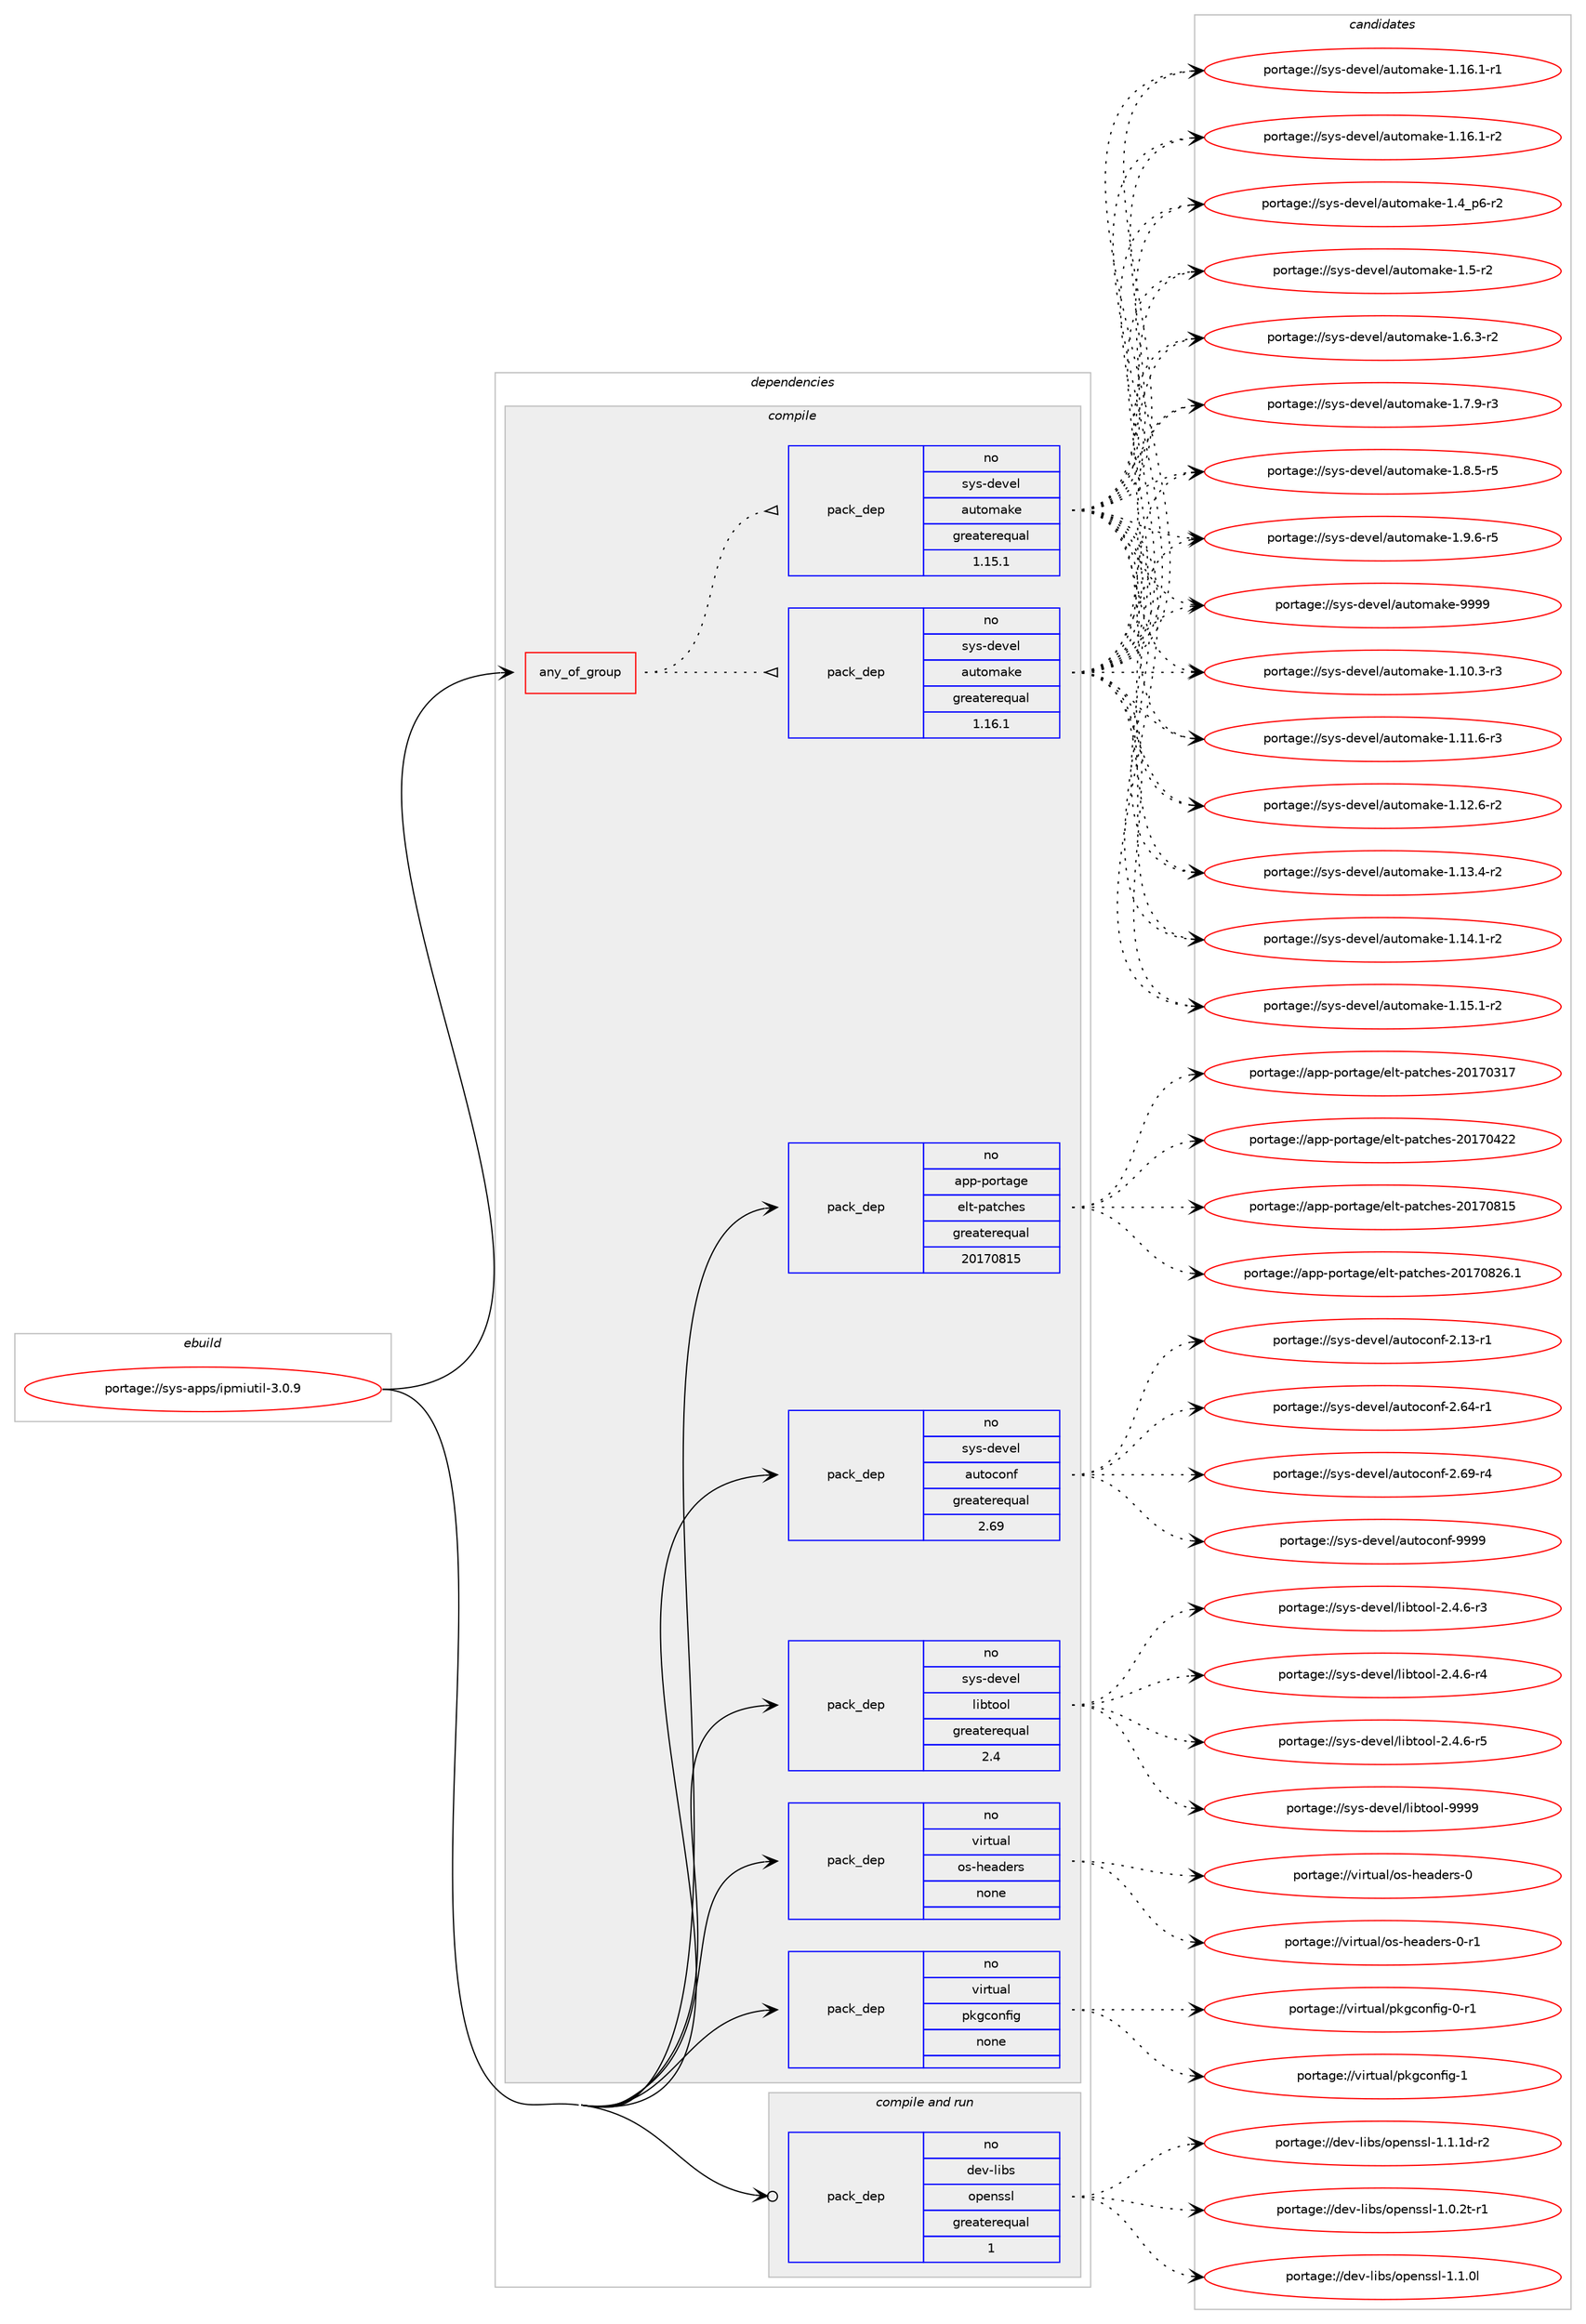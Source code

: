 digraph prolog {

# *************
# Graph options
# *************

newrank=true;
concentrate=true;
compound=true;
graph [rankdir=LR,fontname=Helvetica,fontsize=10,ranksep=1.5];#, ranksep=2.5, nodesep=0.2];
edge  [arrowhead=vee];
node  [fontname=Helvetica,fontsize=10];

# **********
# The ebuild
# **********

subgraph cluster_leftcol {
color=gray;
rank=same;
label=<<i>ebuild</i>>;
id [label="portage://sys-apps/ipmiutil-3.0.9", color=red, width=4, href="../sys-apps/ipmiutil-3.0.9.svg"];
}

# ****************
# The dependencies
# ****************

subgraph cluster_midcol {
color=gray;
label=<<i>dependencies</i>>;
subgraph cluster_compile {
fillcolor="#eeeeee";
style=filled;
label=<<i>compile</i>>;
subgraph any6616 {
dependency408775 [label=<<TABLE BORDER="0" CELLBORDER="1" CELLSPACING="0" CELLPADDING="4"><TR><TD CELLPADDING="10">any_of_group</TD></TR></TABLE>>, shape=none, color=red];subgraph pack302570 {
dependency408776 [label=<<TABLE BORDER="0" CELLBORDER="1" CELLSPACING="0" CELLPADDING="4" WIDTH="220"><TR><TD ROWSPAN="6" CELLPADDING="30">pack_dep</TD></TR><TR><TD WIDTH="110">no</TD></TR><TR><TD>sys-devel</TD></TR><TR><TD>automake</TD></TR><TR><TD>greaterequal</TD></TR><TR><TD>1.16.1</TD></TR></TABLE>>, shape=none, color=blue];
}
dependency408775:e -> dependency408776:w [weight=20,style="dotted",arrowhead="oinv"];
subgraph pack302571 {
dependency408777 [label=<<TABLE BORDER="0" CELLBORDER="1" CELLSPACING="0" CELLPADDING="4" WIDTH="220"><TR><TD ROWSPAN="6" CELLPADDING="30">pack_dep</TD></TR><TR><TD WIDTH="110">no</TD></TR><TR><TD>sys-devel</TD></TR><TR><TD>automake</TD></TR><TR><TD>greaterequal</TD></TR><TR><TD>1.15.1</TD></TR></TABLE>>, shape=none, color=blue];
}
dependency408775:e -> dependency408777:w [weight=20,style="dotted",arrowhead="oinv"];
}
id:e -> dependency408775:w [weight=20,style="solid",arrowhead="vee"];
subgraph pack302572 {
dependency408778 [label=<<TABLE BORDER="0" CELLBORDER="1" CELLSPACING="0" CELLPADDING="4" WIDTH="220"><TR><TD ROWSPAN="6" CELLPADDING="30">pack_dep</TD></TR><TR><TD WIDTH="110">no</TD></TR><TR><TD>app-portage</TD></TR><TR><TD>elt-patches</TD></TR><TR><TD>greaterequal</TD></TR><TR><TD>20170815</TD></TR></TABLE>>, shape=none, color=blue];
}
id:e -> dependency408778:w [weight=20,style="solid",arrowhead="vee"];
subgraph pack302573 {
dependency408779 [label=<<TABLE BORDER="0" CELLBORDER="1" CELLSPACING="0" CELLPADDING="4" WIDTH="220"><TR><TD ROWSPAN="6" CELLPADDING="30">pack_dep</TD></TR><TR><TD WIDTH="110">no</TD></TR><TR><TD>sys-devel</TD></TR><TR><TD>autoconf</TD></TR><TR><TD>greaterequal</TD></TR><TR><TD>2.69</TD></TR></TABLE>>, shape=none, color=blue];
}
id:e -> dependency408779:w [weight=20,style="solid",arrowhead="vee"];
subgraph pack302574 {
dependency408780 [label=<<TABLE BORDER="0" CELLBORDER="1" CELLSPACING="0" CELLPADDING="4" WIDTH="220"><TR><TD ROWSPAN="6" CELLPADDING="30">pack_dep</TD></TR><TR><TD WIDTH="110">no</TD></TR><TR><TD>sys-devel</TD></TR><TR><TD>libtool</TD></TR><TR><TD>greaterequal</TD></TR><TR><TD>2.4</TD></TR></TABLE>>, shape=none, color=blue];
}
id:e -> dependency408780:w [weight=20,style="solid",arrowhead="vee"];
subgraph pack302575 {
dependency408781 [label=<<TABLE BORDER="0" CELLBORDER="1" CELLSPACING="0" CELLPADDING="4" WIDTH="220"><TR><TD ROWSPAN="6" CELLPADDING="30">pack_dep</TD></TR><TR><TD WIDTH="110">no</TD></TR><TR><TD>virtual</TD></TR><TR><TD>os-headers</TD></TR><TR><TD>none</TD></TR><TR><TD></TD></TR></TABLE>>, shape=none, color=blue];
}
id:e -> dependency408781:w [weight=20,style="solid",arrowhead="vee"];
subgraph pack302576 {
dependency408782 [label=<<TABLE BORDER="0" CELLBORDER="1" CELLSPACING="0" CELLPADDING="4" WIDTH="220"><TR><TD ROWSPAN="6" CELLPADDING="30">pack_dep</TD></TR><TR><TD WIDTH="110">no</TD></TR><TR><TD>virtual</TD></TR><TR><TD>pkgconfig</TD></TR><TR><TD>none</TD></TR><TR><TD></TD></TR></TABLE>>, shape=none, color=blue];
}
id:e -> dependency408782:w [weight=20,style="solid",arrowhead="vee"];
}
subgraph cluster_compileandrun {
fillcolor="#eeeeee";
style=filled;
label=<<i>compile and run</i>>;
subgraph pack302577 {
dependency408783 [label=<<TABLE BORDER="0" CELLBORDER="1" CELLSPACING="0" CELLPADDING="4" WIDTH="220"><TR><TD ROWSPAN="6" CELLPADDING="30">pack_dep</TD></TR><TR><TD WIDTH="110">no</TD></TR><TR><TD>dev-libs</TD></TR><TR><TD>openssl</TD></TR><TR><TD>greaterequal</TD></TR><TR><TD>1</TD></TR></TABLE>>, shape=none, color=blue];
}
id:e -> dependency408783:w [weight=20,style="solid",arrowhead="odotvee"];
}
subgraph cluster_run {
fillcolor="#eeeeee";
style=filled;
label=<<i>run</i>>;
}
}

# **************
# The candidates
# **************

subgraph cluster_choices {
rank=same;
color=gray;
label=<<i>candidates</i>>;

subgraph choice302570 {
color=black;
nodesep=1;
choiceportage11512111545100101118101108479711711611110997107101454946494846514511451 [label="portage://sys-devel/automake-1.10.3-r3", color=red, width=4,href="../sys-devel/automake-1.10.3-r3.svg"];
choiceportage11512111545100101118101108479711711611110997107101454946494946544511451 [label="portage://sys-devel/automake-1.11.6-r3", color=red, width=4,href="../sys-devel/automake-1.11.6-r3.svg"];
choiceportage11512111545100101118101108479711711611110997107101454946495046544511450 [label="portage://sys-devel/automake-1.12.6-r2", color=red, width=4,href="../sys-devel/automake-1.12.6-r2.svg"];
choiceportage11512111545100101118101108479711711611110997107101454946495146524511450 [label="portage://sys-devel/automake-1.13.4-r2", color=red, width=4,href="../sys-devel/automake-1.13.4-r2.svg"];
choiceportage11512111545100101118101108479711711611110997107101454946495246494511450 [label="portage://sys-devel/automake-1.14.1-r2", color=red, width=4,href="../sys-devel/automake-1.14.1-r2.svg"];
choiceportage11512111545100101118101108479711711611110997107101454946495346494511450 [label="portage://sys-devel/automake-1.15.1-r2", color=red, width=4,href="../sys-devel/automake-1.15.1-r2.svg"];
choiceportage11512111545100101118101108479711711611110997107101454946495446494511449 [label="portage://sys-devel/automake-1.16.1-r1", color=red, width=4,href="../sys-devel/automake-1.16.1-r1.svg"];
choiceportage11512111545100101118101108479711711611110997107101454946495446494511450 [label="portage://sys-devel/automake-1.16.1-r2", color=red, width=4,href="../sys-devel/automake-1.16.1-r2.svg"];
choiceportage115121115451001011181011084797117116111109971071014549465295112544511450 [label="portage://sys-devel/automake-1.4_p6-r2", color=red, width=4,href="../sys-devel/automake-1.4_p6-r2.svg"];
choiceportage11512111545100101118101108479711711611110997107101454946534511450 [label="portage://sys-devel/automake-1.5-r2", color=red, width=4,href="../sys-devel/automake-1.5-r2.svg"];
choiceportage115121115451001011181011084797117116111109971071014549465446514511450 [label="portage://sys-devel/automake-1.6.3-r2", color=red, width=4,href="../sys-devel/automake-1.6.3-r2.svg"];
choiceportage115121115451001011181011084797117116111109971071014549465546574511451 [label="portage://sys-devel/automake-1.7.9-r3", color=red, width=4,href="../sys-devel/automake-1.7.9-r3.svg"];
choiceportage115121115451001011181011084797117116111109971071014549465646534511453 [label="portage://sys-devel/automake-1.8.5-r5", color=red, width=4,href="../sys-devel/automake-1.8.5-r5.svg"];
choiceportage115121115451001011181011084797117116111109971071014549465746544511453 [label="portage://sys-devel/automake-1.9.6-r5", color=red, width=4,href="../sys-devel/automake-1.9.6-r5.svg"];
choiceportage115121115451001011181011084797117116111109971071014557575757 [label="portage://sys-devel/automake-9999", color=red, width=4,href="../sys-devel/automake-9999.svg"];
dependency408776:e -> choiceportage11512111545100101118101108479711711611110997107101454946494846514511451:w [style=dotted,weight="100"];
dependency408776:e -> choiceportage11512111545100101118101108479711711611110997107101454946494946544511451:w [style=dotted,weight="100"];
dependency408776:e -> choiceportage11512111545100101118101108479711711611110997107101454946495046544511450:w [style=dotted,weight="100"];
dependency408776:e -> choiceportage11512111545100101118101108479711711611110997107101454946495146524511450:w [style=dotted,weight="100"];
dependency408776:e -> choiceportage11512111545100101118101108479711711611110997107101454946495246494511450:w [style=dotted,weight="100"];
dependency408776:e -> choiceportage11512111545100101118101108479711711611110997107101454946495346494511450:w [style=dotted,weight="100"];
dependency408776:e -> choiceportage11512111545100101118101108479711711611110997107101454946495446494511449:w [style=dotted,weight="100"];
dependency408776:e -> choiceportage11512111545100101118101108479711711611110997107101454946495446494511450:w [style=dotted,weight="100"];
dependency408776:e -> choiceportage115121115451001011181011084797117116111109971071014549465295112544511450:w [style=dotted,weight="100"];
dependency408776:e -> choiceportage11512111545100101118101108479711711611110997107101454946534511450:w [style=dotted,weight="100"];
dependency408776:e -> choiceportage115121115451001011181011084797117116111109971071014549465446514511450:w [style=dotted,weight="100"];
dependency408776:e -> choiceportage115121115451001011181011084797117116111109971071014549465546574511451:w [style=dotted,weight="100"];
dependency408776:e -> choiceportage115121115451001011181011084797117116111109971071014549465646534511453:w [style=dotted,weight="100"];
dependency408776:e -> choiceportage115121115451001011181011084797117116111109971071014549465746544511453:w [style=dotted,weight="100"];
dependency408776:e -> choiceportage115121115451001011181011084797117116111109971071014557575757:w [style=dotted,weight="100"];
}
subgraph choice302571 {
color=black;
nodesep=1;
choiceportage11512111545100101118101108479711711611110997107101454946494846514511451 [label="portage://sys-devel/automake-1.10.3-r3", color=red, width=4,href="../sys-devel/automake-1.10.3-r3.svg"];
choiceportage11512111545100101118101108479711711611110997107101454946494946544511451 [label="portage://sys-devel/automake-1.11.6-r3", color=red, width=4,href="../sys-devel/automake-1.11.6-r3.svg"];
choiceportage11512111545100101118101108479711711611110997107101454946495046544511450 [label="portage://sys-devel/automake-1.12.6-r2", color=red, width=4,href="../sys-devel/automake-1.12.6-r2.svg"];
choiceportage11512111545100101118101108479711711611110997107101454946495146524511450 [label="portage://sys-devel/automake-1.13.4-r2", color=red, width=4,href="../sys-devel/automake-1.13.4-r2.svg"];
choiceportage11512111545100101118101108479711711611110997107101454946495246494511450 [label="portage://sys-devel/automake-1.14.1-r2", color=red, width=4,href="../sys-devel/automake-1.14.1-r2.svg"];
choiceportage11512111545100101118101108479711711611110997107101454946495346494511450 [label="portage://sys-devel/automake-1.15.1-r2", color=red, width=4,href="../sys-devel/automake-1.15.1-r2.svg"];
choiceportage11512111545100101118101108479711711611110997107101454946495446494511449 [label="portage://sys-devel/automake-1.16.1-r1", color=red, width=4,href="../sys-devel/automake-1.16.1-r1.svg"];
choiceportage11512111545100101118101108479711711611110997107101454946495446494511450 [label="portage://sys-devel/automake-1.16.1-r2", color=red, width=4,href="../sys-devel/automake-1.16.1-r2.svg"];
choiceportage115121115451001011181011084797117116111109971071014549465295112544511450 [label="portage://sys-devel/automake-1.4_p6-r2", color=red, width=4,href="../sys-devel/automake-1.4_p6-r2.svg"];
choiceportage11512111545100101118101108479711711611110997107101454946534511450 [label="portage://sys-devel/automake-1.5-r2", color=red, width=4,href="../sys-devel/automake-1.5-r2.svg"];
choiceportage115121115451001011181011084797117116111109971071014549465446514511450 [label="portage://sys-devel/automake-1.6.3-r2", color=red, width=4,href="../sys-devel/automake-1.6.3-r2.svg"];
choiceportage115121115451001011181011084797117116111109971071014549465546574511451 [label="portage://sys-devel/automake-1.7.9-r3", color=red, width=4,href="../sys-devel/automake-1.7.9-r3.svg"];
choiceportage115121115451001011181011084797117116111109971071014549465646534511453 [label="portage://sys-devel/automake-1.8.5-r5", color=red, width=4,href="../sys-devel/automake-1.8.5-r5.svg"];
choiceportage115121115451001011181011084797117116111109971071014549465746544511453 [label="portage://sys-devel/automake-1.9.6-r5", color=red, width=4,href="../sys-devel/automake-1.9.6-r5.svg"];
choiceportage115121115451001011181011084797117116111109971071014557575757 [label="portage://sys-devel/automake-9999", color=red, width=4,href="../sys-devel/automake-9999.svg"];
dependency408777:e -> choiceportage11512111545100101118101108479711711611110997107101454946494846514511451:w [style=dotted,weight="100"];
dependency408777:e -> choiceportage11512111545100101118101108479711711611110997107101454946494946544511451:w [style=dotted,weight="100"];
dependency408777:e -> choiceportage11512111545100101118101108479711711611110997107101454946495046544511450:w [style=dotted,weight="100"];
dependency408777:e -> choiceportage11512111545100101118101108479711711611110997107101454946495146524511450:w [style=dotted,weight="100"];
dependency408777:e -> choiceportage11512111545100101118101108479711711611110997107101454946495246494511450:w [style=dotted,weight="100"];
dependency408777:e -> choiceportage11512111545100101118101108479711711611110997107101454946495346494511450:w [style=dotted,weight="100"];
dependency408777:e -> choiceportage11512111545100101118101108479711711611110997107101454946495446494511449:w [style=dotted,weight="100"];
dependency408777:e -> choiceportage11512111545100101118101108479711711611110997107101454946495446494511450:w [style=dotted,weight="100"];
dependency408777:e -> choiceportage115121115451001011181011084797117116111109971071014549465295112544511450:w [style=dotted,weight="100"];
dependency408777:e -> choiceportage11512111545100101118101108479711711611110997107101454946534511450:w [style=dotted,weight="100"];
dependency408777:e -> choiceportage115121115451001011181011084797117116111109971071014549465446514511450:w [style=dotted,weight="100"];
dependency408777:e -> choiceportage115121115451001011181011084797117116111109971071014549465546574511451:w [style=dotted,weight="100"];
dependency408777:e -> choiceportage115121115451001011181011084797117116111109971071014549465646534511453:w [style=dotted,weight="100"];
dependency408777:e -> choiceportage115121115451001011181011084797117116111109971071014549465746544511453:w [style=dotted,weight="100"];
dependency408777:e -> choiceportage115121115451001011181011084797117116111109971071014557575757:w [style=dotted,weight="100"];
}
subgraph choice302572 {
color=black;
nodesep=1;
choiceportage97112112451121111141169710310147101108116451129711699104101115455048495548514955 [label="portage://app-portage/elt-patches-20170317", color=red, width=4,href="../app-portage/elt-patches-20170317.svg"];
choiceportage97112112451121111141169710310147101108116451129711699104101115455048495548525050 [label="portage://app-portage/elt-patches-20170422", color=red, width=4,href="../app-portage/elt-patches-20170422.svg"];
choiceportage97112112451121111141169710310147101108116451129711699104101115455048495548564953 [label="portage://app-portage/elt-patches-20170815", color=red, width=4,href="../app-portage/elt-patches-20170815.svg"];
choiceportage971121124511211111411697103101471011081164511297116991041011154550484955485650544649 [label="portage://app-portage/elt-patches-20170826.1", color=red, width=4,href="../app-portage/elt-patches-20170826.1.svg"];
dependency408778:e -> choiceportage97112112451121111141169710310147101108116451129711699104101115455048495548514955:w [style=dotted,weight="100"];
dependency408778:e -> choiceportage97112112451121111141169710310147101108116451129711699104101115455048495548525050:w [style=dotted,weight="100"];
dependency408778:e -> choiceportage97112112451121111141169710310147101108116451129711699104101115455048495548564953:w [style=dotted,weight="100"];
dependency408778:e -> choiceportage971121124511211111411697103101471011081164511297116991041011154550484955485650544649:w [style=dotted,weight="100"];
}
subgraph choice302573 {
color=black;
nodesep=1;
choiceportage1151211154510010111810110847971171161119911111010245504649514511449 [label="portage://sys-devel/autoconf-2.13-r1", color=red, width=4,href="../sys-devel/autoconf-2.13-r1.svg"];
choiceportage1151211154510010111810110847971171161119911111010245504654524511449 [label="portage://sys-devel/autoconf-2.64-r1", color=red, width=4,href="../sys-devel/autoconf-2.64-r1.svg"];
choiceportage1151211154510010111810110847971171161119911111010245504654574511452 [label="portage://sys-devel/autoconf-2.69-r4", color=red, width=4,href="../sys-devel/autoconf-2.69-r4.svg"];
choiceportage115121115451001011181011084797117116111991111101024557575757 [label="portage://sys-devel/autoconf-9999", color=red, width=4,href="../sys-devel/autoconf-9999.svg"];
dependency408779:e -> choiceportage1151211154510010111810110847971171161119911111010245504649514511449:w [style=dotted,weight="100"];
dependency408779:e -> choiceportage1151211154510010111810110847971171161119911111010245504654524511449:w [style=dotted,weight="100"];
dependency408779:e -> choiceportage1151211154510010111810110847971171161119911111010245504654574511452:w [style=dotted,weight="100"];
dependency408779:e -> choiceportage115121115451001011181011084797117116111991111101024557575757:w [style=dotted,weight="100"];
}
subgraph choice302574 {
color=black;
nodesep=1;
choiceportage1151211154510010111810110847108105981161111111084550465246544511451 [label="portage://sys-devel/libtool-2.4.6-r3", color=red, width=4,href="../sys-devel/libtool-2.4.6-r3.svg"];
choiceportage1151211154510010111810110847108105981161111111084550465246544511452 [label="portage://sys-devel/libtool-2.4.6-r4", color=red, width=4,href="../sys-devel/libtool-2.4.6-r4.svg"];
choiceportage1151211154510010111810110847108105981161111111084550465246544511453 [label="portage://sys-devel/libtool-2.4.6-r5", color=red, width=4,href="../sys-devel/libtool-2.4.6-r5.svg"];
choiceportage1151211154510010111810110847108105981161111111084557575757 [label="portage://sys-devel/libtool-9999", color=red, width=4,href="../sys-devel/libtool-9999.svg"];
dependency408780:e -> choiceportage1151211154510010111810110847108105981161111111084550465246544511451:w [style=dotted,weight="100"];
dependency408780:e -> choiceportage1151211154510010111810110847108105981161111111084550465246544511452:w [style=dotted,weight="100"];
dependency408780:e -> choiceportage1151211154510010111810110847108105981161111111084550465246544511453:w [style=dotted,weight="100"];
dependency408780:e -> choiceportage1151211154510010111810110847108105981161111111084557575757:w [style=dotted,weight="100"];
}
subgraph choice302575 {
color=black;
nodesep=1;
choiceportage118105114116117971084711111545104101971001011141154548 [label="portage://virtual/os-headers-0", color=red, width=4,href="../virtual/os-headers-0.svg"];
choiceportage1181051141161179710847111115451041019710010111411545484511449 [label="portage://virtual/os-headers-0-r1", color=red, width=4,href="../virtual/os-headers-0-r1.svg"];
dependency408781:e -> choiceportage118105114116117971084711111545104101971001011141154548:w [style=dotted,weight="100"];
dependency408781:e -> choiceportage1181051141161179710847111115451041019710010111411545484511449:w [style=dotted,weight="100"];
}
subgraph choice302576 {
color=black;
nodesep=1;
choiceportage11810511411611797108471121071039911111010210510345484511449 [label="portage://virtual/pkgconfig-0-r1", color=red, width=4,href="../virtual/pkgconfig-0-r1.svg"];
choiceportage1181051141161179710847112107103991111101021051034549 [label="portage://virtual/pkgconfig-1", color=red, width=4,href="../virtual/pkgconfig-1.svg"];
dependency408782:e -> choiceportage11810511411611797108471121071039911111010210510345484511449:w [style=dotted,weight="100"];
dependency408782:e -> choiceportage1181051141161179710847112107103991111101021051034549:w [style=dotted,weight="100"];
}
subgraph choice302577 {
color=black;
nodesep=1;
choiceportage1001011184510810598115471111121011101151151084549464846501164511449 [label="portage://dev-libs/openssl-1.0.2t-r1", color=red, width=4,href="../dev-libs/openssl-1.0.2t-r1.svg"];
choiceportage100101118451081059811547111112101110115115108454946494648108 [label="portage://dev-libs/openssl-1.1.0l", color=red, width=4,href="../dev-libs/openssl-1.1.0l.svg"];
choiceportage1001011184510810598115471111121011101151151084549464946491004511450 [label="portage://dev-libs/openssl-1.1.1d-r2", color=red, width=4,href="../dev-libs/openssl-1.1.1d-r2.svg"];
dependency408783:e -> choiceportage1001011184510810598115471111121011101151151084549464846501164511449:w [style=dotted,weight="100"];
dependency408783:e -> choiceportage100101118451081059811547111112101110115115108454946494648108:w [style=dotted,weight="100"];
dependency408783:e -> choiceportage1001011184510810598115471111121011101151151084549464946491004511450:w [style=dotted,weight="100"];
}
}

}
